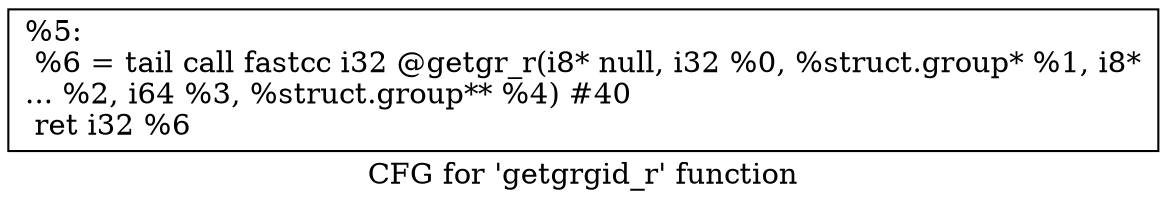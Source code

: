 digraph "CFG for 'getgrgid_r' function" {
	label="CFG for 'getgrgid_r' function";

	Node0x1faff90 [shape=record,label="{%5:\l  %6 = tail call fastcc i32 @getgr_r(i8* null, i32 %0, %struct.group* %1, i8*\l... %2, i64 %3, %struct.group** %4) #40\l  ret i32 %6\l}"];
}
